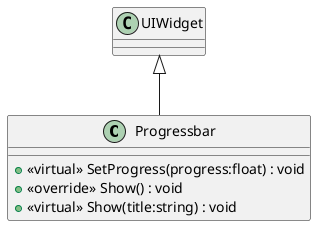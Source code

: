 @startuml
class Progressbar {
    + <<virtual>> SetProgress(progress:float) : void
    + <<override>> Show() : void
    + <<virtual>> Show(title:string) : void
}
UIWidget <|-- Progressbar
@enduml
